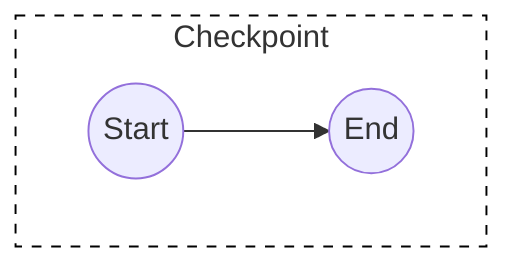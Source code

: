flowchart TD
node0@{ shape: circle, label: "Start"}
node1:::checkpoint
subgraph node1 ["Checkpoint"]
node2@{ shape: circle, label: "End"}
node0 --> node2
end
classDef executed fill:#0e0
classDef checkpoint fill:transparent,stroke-dasharray:5 5,stroke:black